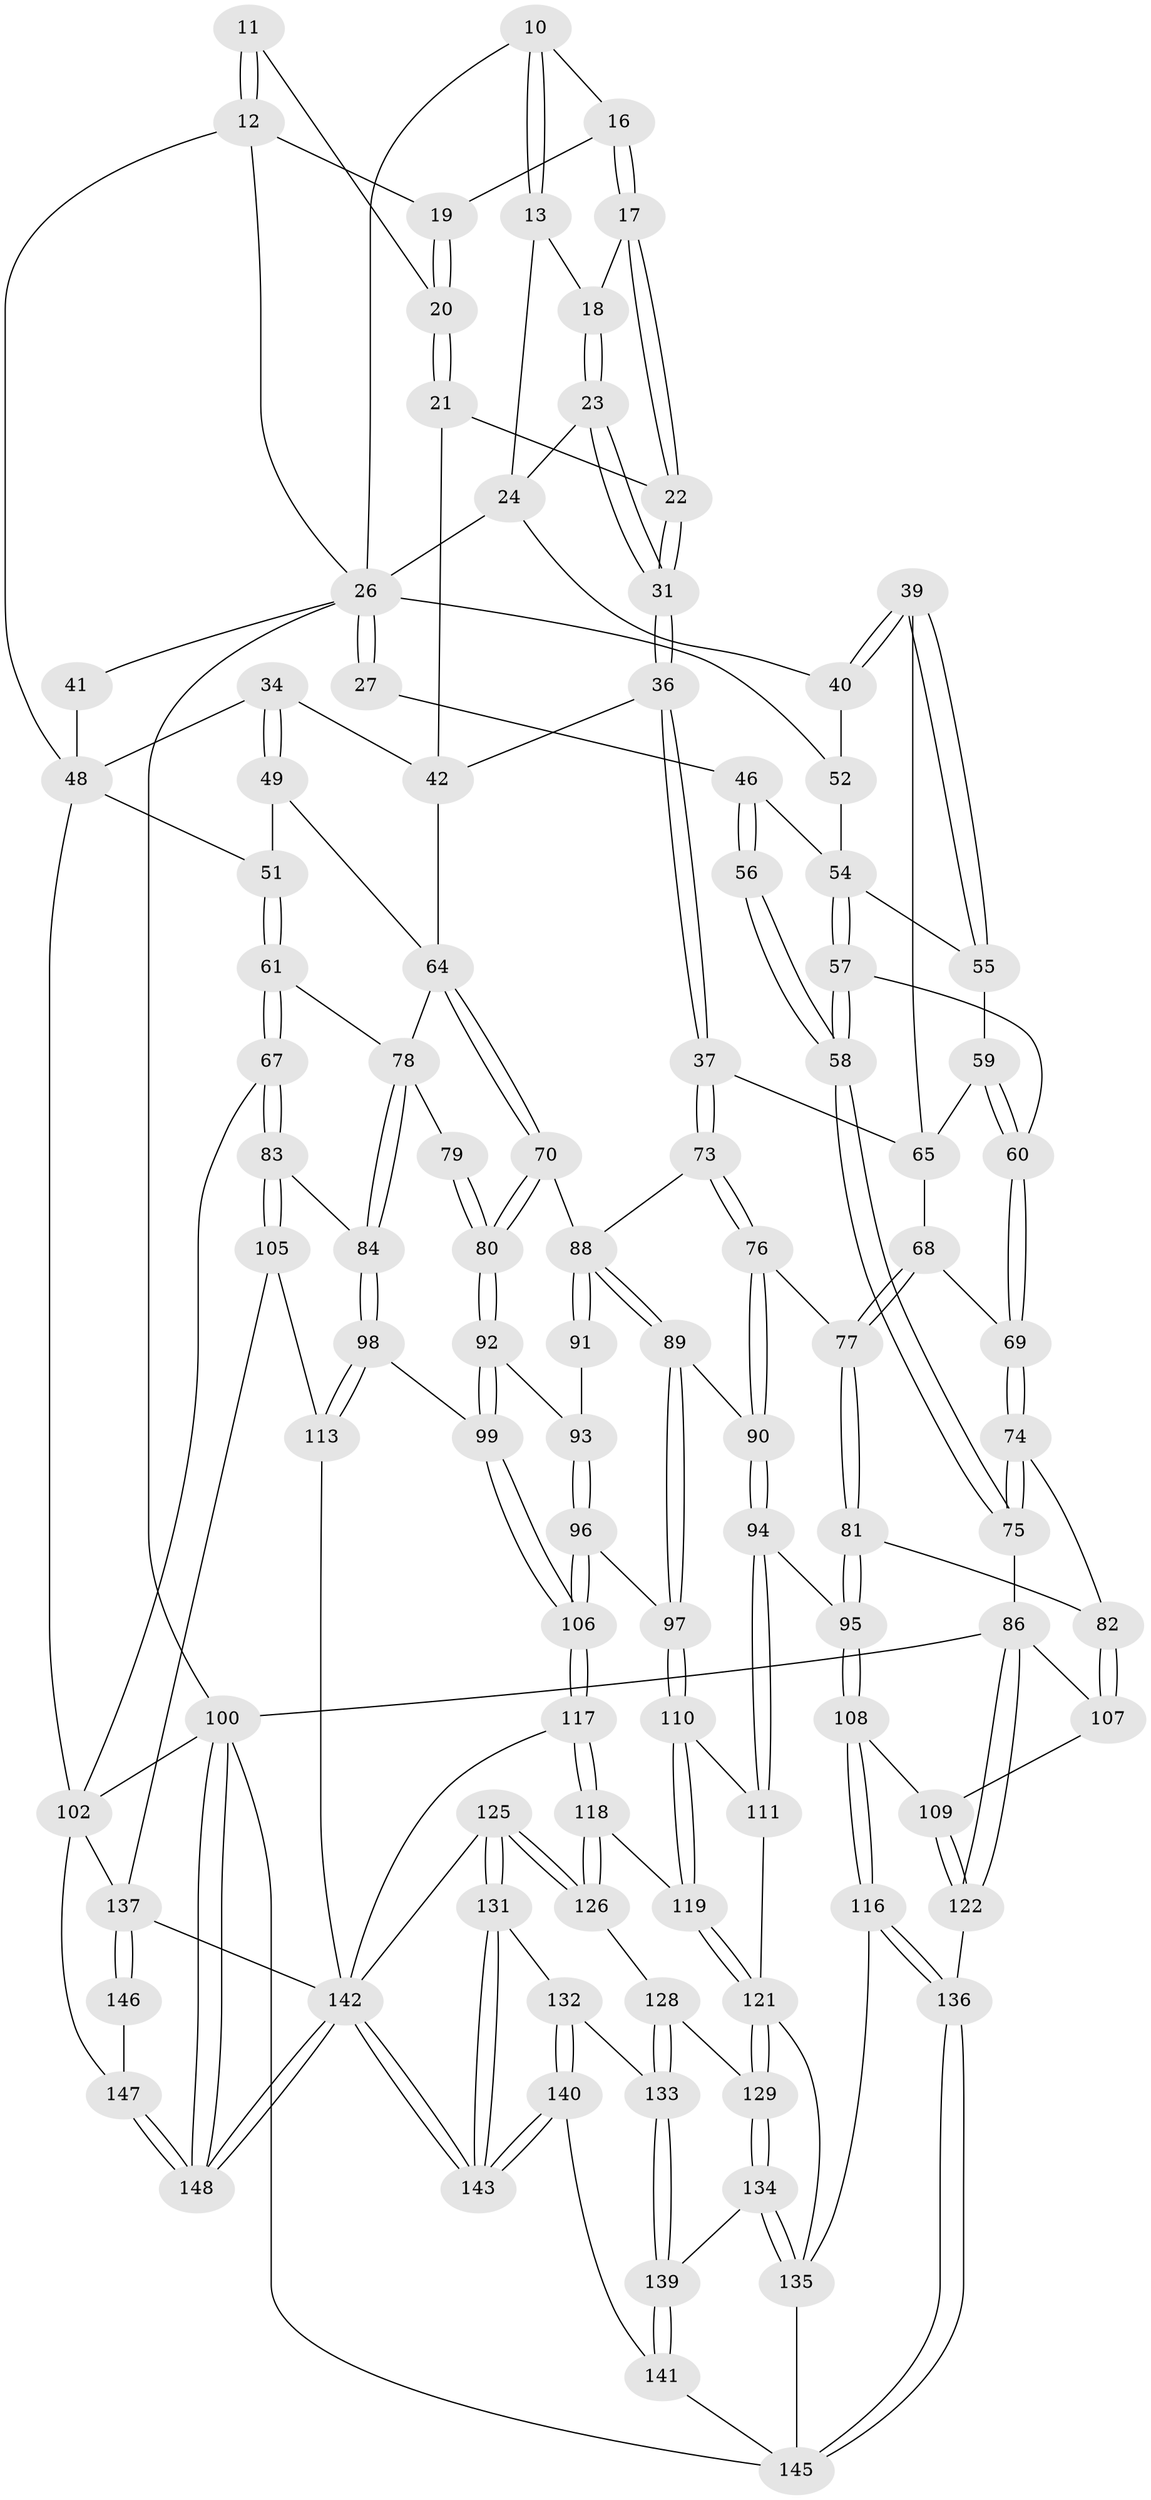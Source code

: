 // original degree distribution, {3: 0.02027027027027027, 5: 0.5743243243243243, 6: 0.20270270270270271, 4: 0.20270270270270271}
// Generated by graph-tools (version 1.1) at 2025/04/03/04/25 22:04:52]
// undirected, 103 vertices, 243 edges
graph export_dot {
graph [start="1"]
  node [color=gray90,style=filled];
  10 [pos="+0.5818448839133027+0",super="+6"];
  11 [pos="+0.7645494153107916+0.11521475961145443"];
  12 [pos="+0.8005919755545177+0.11450598997862939",super="+7"];
  13 [pos="+0.5052846504066515+0.08917924027101734"];
  16 [pos="+0.5955432380165904+0.04955343482282931",super="+9"];
  17 [pos="+0.5571183215406864+0.12748960546432014"];
  18 [pos="+0.5142069185149223+0.10081566919478377"];
  19 [pos="+0.6550454313870003+0.04072146288749406",super="+8"];
  20 [pos="+0.6982452048808033+0.13159553703971563"];
  21 [pos="+0.6517889107042996+0.16666303201948376"];
  22 [pos="+0.5857093731516863+0.16088834583674883"];
  23 [pos="+0.4339332355013126+0.18899577360591743"];
  24 [pos="+0.3030456850678862+0.0875090792291339",super="+14"];
  26 [pos="+0.09806918918694485+0.21948978099243793",super="+25+4"];
  27 [pos="+0+0"];
  31 [pos="+0.47136716669017487+0.32162843454103845"];
  34 [pos="+0.7911404699423701+0.2785940070067039"];
  36 [pos="+0.4693477338484251+0.32918225805873186"];
  37 [pos="+0.4307109906995491+0.38015037825917036"];
  39 [pos="+0.3916008119520224+0.3512044131125674"];
  40 [pos="+0.3146867701889266+0.2674359919130036",super="+28"];
  41 [pos="+1+0.16093936096241898"];
  42 [pos="+0.656309643228221+0.31607729195849515",super="+35"];
  46 [pos="+0+0.2780888852185427",super="+44+43"];
  48 [pos="+1+0.3389094444934362",super="+47+32"];
  49 [pos="+0.7568733120519772+0.3567472362455553"];
  51 [pos="+0.8209123816273525+0.38564873621158186"];
  52 [pos="+0.15663307505768204+0.2889232450798916",super="+30"];
  54 [pos="+0.13734902684766795+0.36890833653955124",super="+45+53"];
  55 [pos="+0.24897800358416222+0.34083953592708865"];
  56 [pos="+0+0.2775140672228689"];
  57 [pos="+0.13734091759506722+0.3869349845267256"];
  58 [pos="+0+0.42133943563412335"];
  59 [pos="+0.22100477690882603+0.39997085932412624"];
  60 [pos="+0.14541747327205512+0.40360000435865717"];
  61 [pos="+0.8485838563032619+0.47803546764340604"];
  64 [pos="+0.692064102650517+0.4320937530807618",super="+50"];
  65 [pos="+0.303332278756884+0.39699250377999273",super="+38"];
  67 [pos="+0.8869188767394116+0.5110464212129184"];
  68 [pos="+0.24107400643613597+0.48964404049604693"];
  69 [pos="+0.14497210034167843+0.42764149878534635"];
  70 [pos="+0.6328604932181493+0.46803837576080803"];
  73 [pos="+0.4340842754541753+0.39263335737602556"];
  74 [pos="+0.11024542105400523+0.5156377923648512"];
  75 [pos="+0+0.5004843077572628"];
  76 [pos="+0.369307367602224+0.5036462882260315"];
  77 [pos="+0.25593106380705166+0.5094485077783122"];
  78 [pos="+0.767259966856685+0.5928980576560382",super="+62+63"];
  79 [pos="+0.7591640975025636+0.590241579084531"];
  80 [pos="+0.6653891221149624+0.5994961288884467"];
  81 [pos="+0.20631949710302896+0.6025972659396365"];
  82 [pos="+0.1401069132251281+0.5990930530530496"];
  83 [pos="+0.8430251942789123+0.6135285865986841"];
  84 [pos="+0.8153516330245246+0.6163815856212882"];
  86 [pos="+0+0.8014934810428177",super="+85"];
  88 [pos="+0.46394228780114466+0.6418760126281788",super="+72+71"];
  89 [pos="+0.461348567837239+0.646419426109732"];
  90 [pos="+0.36362181398061116+0.55775531952724"];
  91 [pos="+0.5542842380956577+0.5740447456881349"];
  92 [pos="+0.646305425972426+0.6217053674466042"];
  93 [pos="+0.5563351882807519+0.5762375819907334"];
  94 [pos="+0.28989753505301724+0.6426881898018653"];
  95 [pos="+0.28158872239206517+0.6443114373500584"];
  96 [pos="+0.5442934463842986+0.6657827981544223"];
  97 [pos="+0.4648853495459131+0.6686358258651105"];
  98 [pos="+0.7575186570031366+0.6998183234233668"];
  99 [pos="+0.6425409794260462+0.6370156999335089"];
  100 [pos="+1+1",super="+87"];
  102 [pos="+1+0.7485647207747932",super="+101"];
  105 [pos="+0.9427158089529976+0.7159387518960532"];
  106 [pos="+0.617475333846131+0.6880688633543991"];
  107 [pos="+0.11613742005113734+0.634557367639992"];
  108 [pos="+0.21764726867335976+0.8178260351666359"];
  109 [pos="+0.10778450343675638+0.6952946825655185"];
  110 [pos="+0.4620203855254179+0.6747374414993169"];
  111 [pos="+0.3771893304140548+0.7093411456766457"];
  113 [pos="+0.7485420309915459+0.7274810741952961",super="+112"];
  116 [pos="+0.22539296979245416+0.8493135333121185"];
  117 [pos="+0.6282663438513273+0.7540074690510703"];
  118 [pos="+0.5861737129171507+0.7867824010578888"];
  119 [pos="+0.49968561275350887+0.7801053070704533"];
  121 [pos="+0.4560562938611314+0.8247529654290056",super="+114"];
  122 [pos="+0+0.8070017880077855"];
  125 [pos="+0.6785844416583753+0.9135840421564143"];
  126 [pos="+0.5860182088419437+0.8352437691837425"];
  128 [pos="+0.5691946741700364+0.8709263911275379"];
  129 [pos="+0.48510262507869323+0.894920480798034"];
  131 [pos="+0.6762059167892654+0.9191786639408263"];
  132 [pos="+0.5918293422739083+0.931412804138698"];
  133 [pos="+0.5859386561669662+0.927020192767998"];
  134 [pos="+0.47939387664357913+0.9369831254448918"];
  135 [pos="+0.35334292395682587+0.9435307273370236",super="+115"];
  136 [pos="+0.1517974870062382+0.9176306590535532"];
  137 [pos="+0.8622756229860288+0.9276694720846125",super="+130+104"];
  139 [pos="+0.4891163076180745+0.9518655104950586"];
  140 [pos="+0.5746353785474175+1"];
  141 [pos="+0.5411128994634414+1"];
  142 [pos="+0.7670777424840463+1",super="+138+127"];
  143 [pos="+0.7336775317101772+1"];
  145 [pos="+0.09503172786624313+1",super="+144"];
  146 [pos="+0.8654234700594269+0.9273691330069578"];
  147 [pos="+0.9571358451676497+0.9537819971989039"];
  148 [pos="+1+1"];
  10 -- 13;
  10 -- 13;
  10 -- 26;
  10 -- 16;
  11 -- 12 [weight=2];
  11 -- 12;
  11 -- 20;
  12 -- 26;
  12 -- 19;
  12 -- 48;
  13 -- 18;
  13 -- 24;
  16 -- 17;
  16 -- 17;
  16 -- 19 [weight=2];
  17 -- 18;
  17 -- 22;
  17 -- 22;
  18 -- 23;
  18 -- 23;
  19 -- 20;
  19 -- 20;
  20 -- 21;
  20 -- 21;
  21 -- 22;
  21 -- 42;
  22 -- 31;
  22 -- 31;
  23 -- 24;
  23 -- 31;
  23 -- 31;
  24 -- 40;
  24 -- 26;
  26 -- 27 [weight=2];
  26 -- 27;
  26 -- 100 [weight=2];
  26 -- 41;
  26 -- 52;
  27 -- 46;
  31 -- 36;
  31 -- 36;
  34 -- 49;
  34 -- 49;
  34 -- 42;
  34 -- 48;
  36 -- 37;
  36 -- 37;
  36 -- 42;
  37 -- 73;
  37 -- 73;
  37 -- 65;
  39 -- 40;
  39 -- 40;
  39 -- 55;
  39 -- 55;
  39 -- 65;
  40 -- 52 [weight=2];
  41 -- 48 [weight=2];
  42 -- 64;
  46 -- 56 [weight=2];
  46 -- 56;
  46 -- 54;
  48 -- 51;
  48 -- 102;
  49 -- 51;
  49 -- 64;
  51 -- 61;
  51 -- 61;
  52 -- 54 [weight=2];
  54 -- 57;
  54 -- 57;
  54 -- 55;
  55 -- 59;
  56 -- 58;
  56 -- 58;
  57 -- 58;
  57 -- 58;
  57 -- 60;
  58 -- 75;
  58 -- 75;
  59 -- 60;
  59 -- 60;
  59 -- 65;
  60 -- 69;
  60 -- 69;
  61 -- 67;
  61 -- 67;
  61 -- 78;
  64 -- 70;
  64 -- 70;
  64 -- 78;
  65 -- 68;
  67 -- 83;
  67 -- 83;
  67 -- 102;
  68 -- 69;
  68 -- 77;
  68 -- 77;
  69 -- 74;
  69 -- 74;
  70 -- 80;
  70 -- 80;
  70 -- 88;
  73 -- 76;
  73 -- 76;
  73 -- 88;
  74 -- 75;
  74 -- 75;
  74 -- 82;
  75 -- 86;
  76 -- 77;
  76 -- 90;
  76 -- 90;
  77 -- 81;
  77 -- 81;
  78 -- 79 [weight=2];
  78 -- 84;
  78 -- 84;
  79 -- 80;
  79 -- 80;
  80 -- 92;
  80 -- 92;
  81 -- 82;
  81 -- 95;
  81 -- 95;
  82 -- 107;
  82 -- 107;
  83 -- 84;
  83 -- 105;
  83 -- 105;
  84 -- 98;
  84 -- 98;
  86 -- 122;
  86 -- 122;
  86 -- 100;
  86 -- 107;
  88 -- 89;
  88 -- 89;
  88 -- 91 [weight=2];
  88 -- 91;
  89 -- 90;
  89 -- 97;
  89 -- 97;
  90 -- 94;
  90 -- 94;
  91 -- 93;
  92 -- 93;
  92 -- 99;
  92 -- 99;
  93 -- 96;
  93 -- 96;
  94 -- 95;
  94 -- 111;
  94 -- 111;
  95 -- 108;
  95 -- 108;
  96 -- 97;
  96 -- 106;
  96 -- 106;
  97 -- 110;
  97 -- 110;
  98 -- 99;
  98 -- 113;
  98 -- 113;
  99 -- 106;
  99 -- 106;
  100 -- 148;
  100 -- 148;
  100 -- 145;
  100 -- 102;
  102 -- 147;
  102 -- 137;
  105 -- 113;
  105 -- 137;
  106 -- 117;
  106 -- 117;
  107 -- 109;
  108 -- 109;
  108 -- 116;
  108 -- 116;
  109 -- 122;
  109 -- 122;
  110 -- 111;
  110 -- 119;
  110 -- 119;
  111 -- 121;
  113 -- 142 [weight=2];
  116 -- 136;
  116 -- 136;
  116 -- 135;
  117 -- 118;
  117 -- 118;
  117 -- 142;
  118 -- 119;
  118 -- 126;
  118 -- 126;
  119 -- 121;
  119 -- 121;
  121 -- 129;
  121 -- 129;
  121 -- 135;
  122 -- 136;
  125 -- 126;
  125 -- 126;
  125 -- 131;
  125 -- 131;
  125 -- 142;
  126 -- 128;
  128 -- 129;
  128 -- 133;
  128 -- 133;
  129 -- 134;
  129 -- 134;
  131 -- 132;
  131 -- 143;
  131 -- 143;
  132 -- 133;
  132 -- 140;
  132 -- 140;
  133 -- 139;
  133 -- 139;
  134 -- 135;
  134 -- 135;
  134 -- 139;
  135 -- 145;
  136 -- 145;
  136 -- 145;
  137 -- 146 [weight=2];
  137 -- 146;
  137 -- 142 [weight=2];
  139 -- 141;
  139 -- 141;
  140 -- 141;
  140 -- 143;
  140 -- 143;
  141 -- 145;
  142 -- 143;
  142 -- 143;
  142 -- 148;
  142 -- 148;
  146 -- 147;
  147 -- 148;
  147 -- 148;
}
